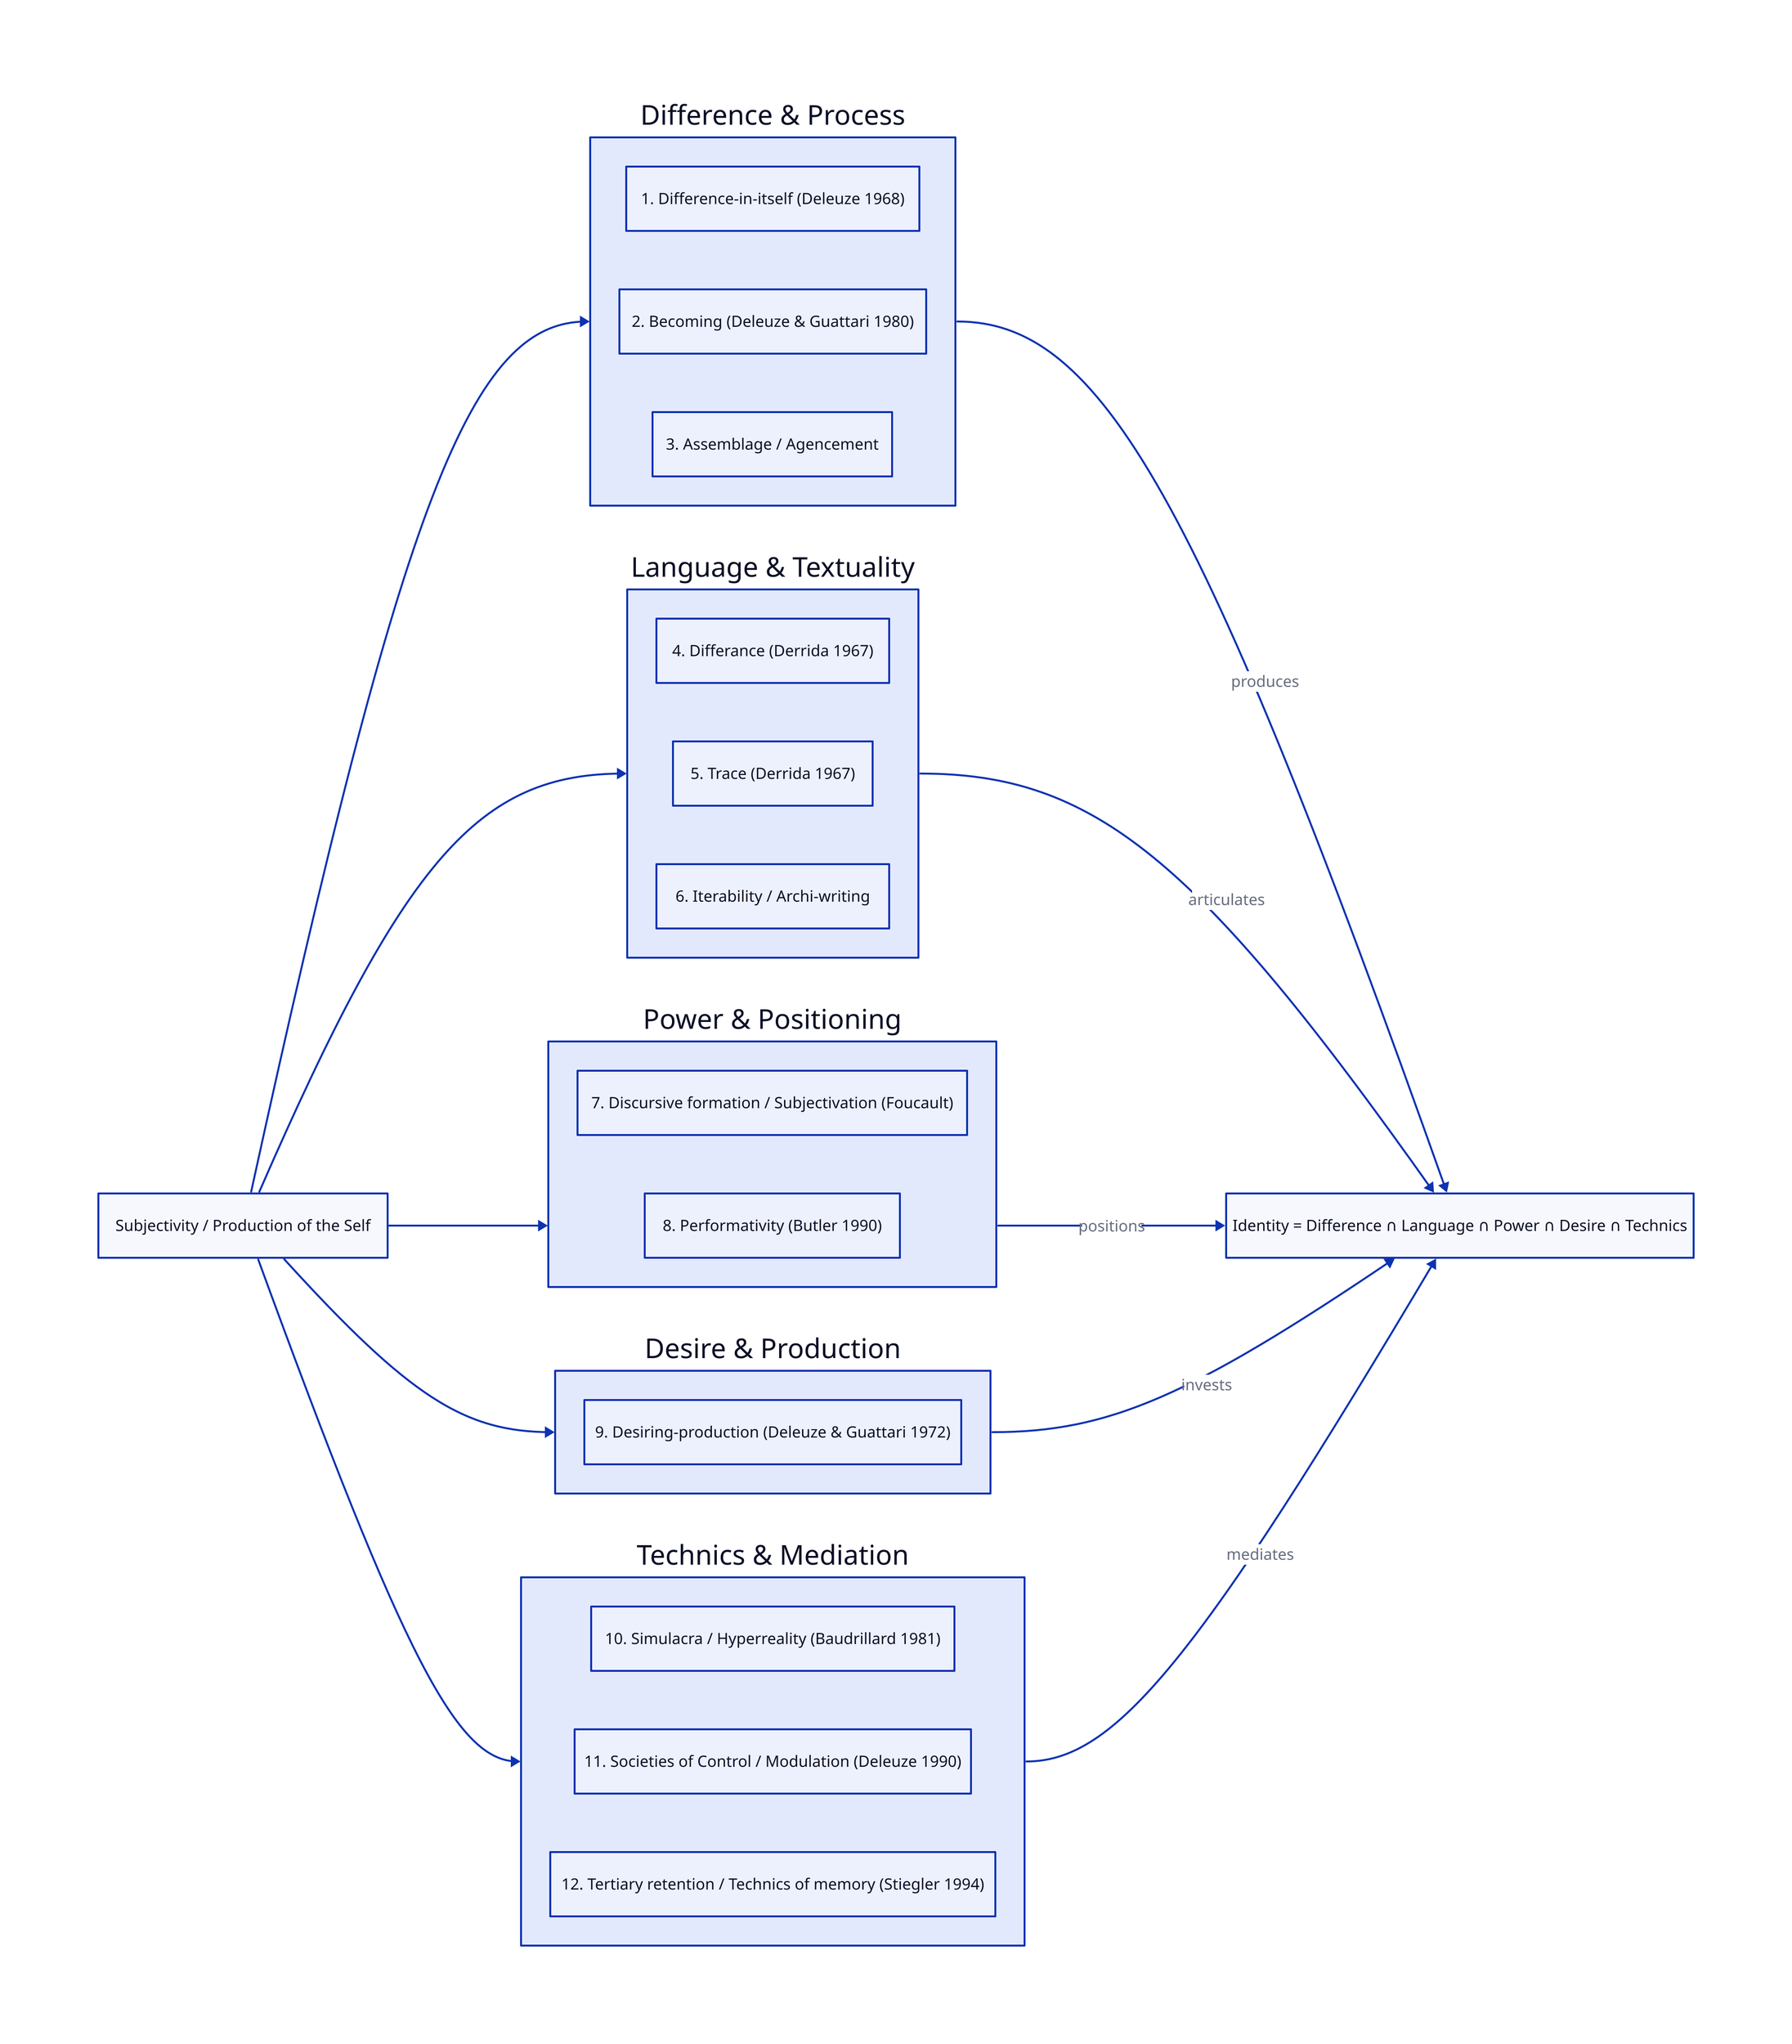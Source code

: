 direction: right

Subjectivity
Subjectivity.label: "Subjectivity / Production of the Self"

Difference
Difference.label: "Difference & Process"
Difference.DifferenceInItself
Difference.DifferenceInItself.label: "1. Difference-in-itself (Deleuze 1968)"
Difference.Becoming
Difference.Becoming.label: "2. Becoming (Deleuze & Guattari 1980)"
Difference.Assemblage
Difference.Assemblage.label: "3. Assemblage / Agencement"

Language
Language.label: "Language & Textuality"
Language.Differance
Language.Differance.label: "4. Differance (Derrida 1967)"
Language.Trace
Language.Trace.label: "5. Trace (Derrida 1967)"
Language.Iterability
Language.Iterability.label: "6. Iterability / Archi-writing"

Power
Power.label: "Power & Positioning"
Power.Discourse
Power.Discourse.label: "7. Discursive formation / Subjectivation (Foucault)"
Power.Performativity
Power.Performativity.label: "8. Performativity (Butler 1990)"

Desire
Desire.label: "Desire & Production"
Desire.DesiringProduction
Desire.DesiringProduction.label: "9. Desiring-production (Deleuze & Guattari 1972)"

Technics
Technics.label: "Technics & Mediation"
Technics.Simulacra
Technics.Simulacra.label: "10. Simulacra / Hyperreality (Baudrillard 1981)"
Technics.Control
Technics.Control.label: "11. Societies of Control / Modulation (Deleuze 1990)"
Technics.Retention
Technics.Retention.label: "12. Tertiary retention / Technics of memory (Stiegler 1994)"

Identity
Identity.label: "Identity = Difference ∩ Language ∩ Power ∩ Desire ∩ Technics"

Subjectivity -> Difference
Subjectivity -> Language
Subjectivity -> Power
Subjectivity -> Desire
Subjectivity -> Technics

Difference -> Identity: {label: "produces"}
Language -> Identity: {label: "articulates"}
Power -> Identity: {label: "positions"}
Desire -> Identity: {label: "invests"}
Technics -> Identity: {label: "mediates"}
